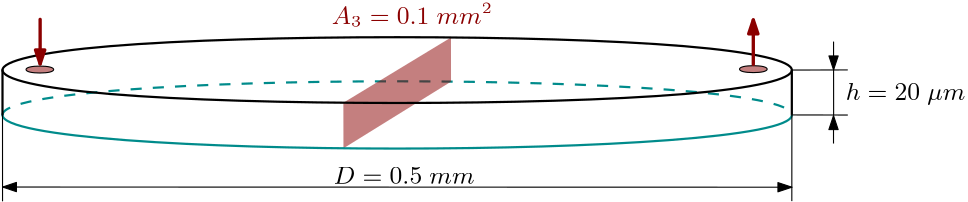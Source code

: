 <?xml version="1.0"?>
<!DOCTYPE ipe SYSTEM "ipe.dtd">
<ipe version="70218" creator="Ipe 7.2.30">
<info created="D:20250310144407" modified="D:20250310151545"/>
<ipestyle name="basic">
<symbol name="arrow/arc(spx)">
<path stroke="sym-stroke" fill="sym-stroke" pen="sym-pen">
0 0 m
-1 0.333 l
-1 -0.333 l
h
</path>
</symbol>
<symbol name="arrow/farc(spx)">
<path stroke="sym-stroke" fill="white" pen="sym-pen">
0 0 m
-1 0.333 l
-1 -0.333 l
h
</path>
</symbol>
<symbol name="arrow/ptarc(spx)">
<path stroke="sym-stroke" fill="sym-stroke" pen="sym-pen">
0 0 m
-1 0.333 l
-0.8 0 l
-1 -0.333 l
h
</path>
</symbol>
<symbol name="arrow/fptarc(spx)">
<path stroke="sym-stroke" fill="white" pen="sym-pen">
0 0 m
-1 0.333 l
-0.8 0 l
-1 -0.333 l
h
</path>
</symbol>
<symbol name="mark/circle(sx)" transformations="translations">
<path fill="sym-stroke">
0.6 0 0 0.6 0 0 e
0.4 0 0 0.4 0 0 e
</path>
</symbol>
<symbol name="mark/disk(sx)" transformations="translations">
<path fill="sym-stroke">
0.6 0 0 0.6 0 0 e
</path>
</symbol>
<symbol name="mark/fdisk(sfx)" transformations="translations">
<group>
<path fill="sym-fill">
0.5 0 0 0.5 0 0 e
</path>
<path fill="sym-stroke" fillrule="eofill">
0.6 0 0 0.6 0 0 e
0.4 0 0 0.4 0 0 e
</path>
</group>
</symbol>
<symbol name="mark/box(sx)" transformations="translations">
<path fill="sym-stroke" fillrule="eofill">
-0.6 -0.6 m
0.6 -0.6 l
0.6 0.6 l
-0.6 0.6 l
h
-0.4 -0.4 m
0.4 -0.4 l
0.4 0.4 l
-0.4 0.4 l
h
</path>
</symbol>
<symbol name="mark/square(sx)" transformations="translations">
<path fill="sym-stroke">
-0.6 -0.6 m
0.6 -0.6 l
0.6 0.6 l
-0.6 0.6 l
h
</path>
</symbol>
<symbol name="mark/fsquare(sfx)" transformations="translations">
<group>
<path fill="sym-fill">
-0.5 -0.5 m
0.5 -0.5 l
0.5 0.5 l
-0.5 0.5 l
h
</path>
<path fill="sym-stroke" fillrule="eofill">
-0.6 -0.6 m
0.6 -0.6 l
0.6 0.6 l
-0.6 0.6 l
h
-0.4 -0.4 m
0.4 -0.4 l
0.4 0.4 l
-0.4 0.4 l
h
</path>
</group>
</symbol>
<symbol name="mark/cross(sx)" transformations="translations">
<group>
<path fill="sym-stroke">
-0.43 -0.57 m
0.57 0.43 l
0.43 0.57 l
-0.57 -0.43 l
h
</path>
<path fill="sym-stroke">
-0.43 0.57 m
0.57 -0.43 l
0.43 -0.57 l
-0.57 0.43 l
h
</path>
</group>
</symbol>
<symbol name="arrow/fnormal(spx)">
<path stroke="sym-stroke" fill="white" pen="sym-pen">
0 0 m
-1 0.333 l
-1 -0.333 l
h
</path>
</symbol>
<symbol name="arrow/pointed(spx)">
<path stroke="sym-stroke" fill="sym-stroke" pen="sym-pen">
0 0 m
-1 0.333 l
-0.8 0 l
-1 -0.333 l
h
</path>
</symbol>
<symbol name="arrow/fpointed(spx)">
<path stroke="sym-stroke" fill="white" pen="sym-pen">
0 0 m
-1 0.333 l
-0.8 0 l
-1 -0.333 l
h
</path>
</symbol>
<symbol name="arrow/linear(spx)">
<path stroke="sym-stroke" pen="sym-pen">
-1 0.333 m
0 0 l
-1 -0.333 l
</path>
</symbol>
<symbol name="arrow/fdouble(spx)">
<path stroke="sym-stroke" fill="white" pen="sym-pen">
0 0 m
-1 0.333 l
-1 -0.333 l
h
-1 0 m
-2 0.333 l
-2 -0.333 l
h
</path>
</symbol>
<symbol name="arrow/double(spx)">
<path stroke="sym-stroke" fill="sym-stroke" pen="sym-pen">
0 0 m
-1 0.333 l
-1 -0.333 l
h
-1 0 m
-2 0.333 l
-2 -0.333 l
h
</path>
</symbol>
<symbol name="arrow/mid-normal(spx)">
<path stroke="sym-stroke" fill="sym-stroke" pen="sym-pen">
0.5 0 m
-0.5 0.333 l
-0.5 -0.333 l
h
</path>
</symbol>
<symbol name="arrow/mid-fnormal(spx)">
<path stroke="sym-stroke" fill="white" pen="sym-pen">
0.5 0 m
-0.5 0.333 l
-0.5 -0.333 l
h
</path>
</symbol>
<symbol name="arrow/mid-pointed(spx)">
<path stroke="sym-stroke" fill="sym-stroke" pen="sym-pen">
0.5 0 m
-0.5 0.333 l
-0.3 0 l
-0.5 -0.333 l
h
</path>
</symbol>
<symbol name="arrow/mid-fpointed(spx)">
<path stroke="sym-stroke" fill="white" pen="sym-pen">
0.5 0 m
-0.5 0.333 l
-0.3 0 l
-0.5 -0.333 l
h
</path>
</symbol>
<symbol name="arrow/mid-double(spx)">
<path stroke="sym-stroke" fill="sym-stroke" pen="sym-pen">
1 0 m
0 0.333 l
0 -0.333 l
h
0 0 m
-1 0.333 l
-1 -0.333 l
h
</path>
</symbol>
<symbol name="arrow/mid-fdouble(spx)">
<path stroke="sym-stroke" fill="white" pen="sym-pen">
1 0 m
0 0.333 l
0 -0.333 l
h
0 0 m
-1 0.333 l
-1 -0.333 l
h
</path>
</symbol>
<anglesize name="22.5 deg" value="22.5"/>
<anglesize name="30 deg" value="30"/>
<anglesize name="45 deg" value="45"/>
<anglesize name="60 deg" value="60"/>
<anglesize name="90 deg" value="90"/>
<arrowsize name="large" value="10"/>
<arrowsize name="small" value="5"/>
<arrowsize name="tiny" value="3"/>
<color name="blue" value="0 0 1"/>
<color name="brown" value="0.647 0.165 0.165"/>
<color name="darkblue" value="0 0 0.545"/>
<color name="darkcyan" value="0 0.545 0.545"/>
<color name="darkgray" value="0.663"/>
<color name="darkgreen" value="0 0.392 0"/>
<color name="darkmagenta" value="0.545 0 0.545"/>
<color name="darkorange" value="1 0.549 0"/>
<color name="darkred" value="0.545 0 0"/>
<color name="gold" value="1 0.843 0"/>
<color name="gray" value="0.745"/>
<color name="green" value="0 1 0"/>
<color name="lightblue" value="0.678 0.847 0.902"/>
<color name="lightcyan" value="0.878 1 1"/>
<color name="lightgray" value="0.827"/>
<color name="lightgreen" value="0.565 0.933 0.565"/>
<color name="lightyellow" value="1 1 0.878"/>
<color name="navy" value="0 0 0.502"/>
<color name="orange" value="1 0.647 0"/>
<color name="pink" value="1 0.753 0.796"/>
<color name="purple" value="0.627 0.125 0.941"/>
<color name="red" value="1 0 0"/>
<color name="seagreen" value="0.18 0.545 0.341"/>
<color name="turquoise" value="0.251 0.878 0.816"/>
<color name="violet" value="0.933 0.51 0.933"/>
<color name="yellow" value="1 1 0"/>
<dashstyle name="dash dot dotted" value="[4 2 1 2 1 2] 0"/>
<dashstyle name="dash dotted" value="[4 2 1 2] 0"/>
<dashstyle name="dashed" value="[4] 0"/>
<dashstyle name="dotted" value="[1 3] 0"/>
<gridsize name="10 pts (~3.5 mm)" value="10"/>
<gridsize name="14 pts (~5 mm)" value="14"/>
<gridsize name="16 pts (~6 mm)" value="16"/>
<gridsize name="20 pts (~7 mm)" value="20"/>
<gridsize name="28 pts (~10 mm)" value="28"/>
<gridsize name="32 pts (~12 mm)" value="32"/>
<gridsize name="4 pts" value="4"/>
<gridsize name="56 pts (~20 mm)" value="56"/>
<gridsize name="8 pts (~3 mm)" value="8"/>
<opacity name="10%" value="0.1"/>
<opacity name="30%" value="0.3"/>
<opacity name="50%" value="0.5"/>
<opacity name="75%" value="0.75"/>
<pen name="fat" value="1.2"/>
<pen name="heavier" value="0.8"/>
<pen name="ultrafat" value="2"/>
<symbolsize name="large" value="5"/>
<symbolsize name="small" value="2"/>
<symbolsize name="tiny" value="1.1"/>
<textsize name="Huge" value="\Huge"/>
<textsize name="LARGE" value="\LARGE"/>
<textsize name="Large" value="\Large"/>
<textsize name="footnote" value="\footnotesize"/>
<textsize name="huge" value="\huge"/>
<textsize name="large" value="\large"/>
<textsize name="script" value="\scriptsize"/>
<textsize name="small" value="\small"/>
<textsize name="tiny" value="\tiny"/>
<textstyle name="center" begin="\begin{center}" end="\end{center}"/>
<textstyle name="item" begin="\begin{itemize}\item{}" end="\end{itemize}"/>
<textstyle name="itemize" begin="\begin{itemize}" end="\end{itemize}"/>
<tiling name="falling" angle="-60" step="4" width="1"/>
<tiling name="rising" angle="30" step="4" width="1"/>
</ipestyle>
<page>
<layer name="alpha"/>
<view layers="alpha" active="alpha"/>
<path layer="alpha" matrix="0.807267 0 0 0.807267 24.4878 86.8707" stroke="darkcyan" dash="dashed" pen="heavier">
128 352 m
128 372
480 372
480 352 c
</path>
<path matrix="0.807267 0 0 0.807267 24.4878 86.8707" fill="darkred" opacity="50%" stroke-opacity="opaque">
328.002 386.555 m
280.008 357.445 l
280.048 337.124 l
328.048 366.875 l
328.019 366.875 l
h
</path>
<path matrix="0.807267 0 0 0.807267 24.4878 12.6022" stroke="black" pen="heavier">
112 480
496 480
496 448
112 448 u
</path>
<path matrix="0.807267 0 0 0.807267 24.4878 86.8707" stroke="black" pen="heavier" cap="1" join="1">
128 352 m
128 372 l
</path>
<path matrix="0.807267 0 0 0.807267 24.4878 86.8707" stroke="black" pen="heavier">
480 352 m
480 372 l
</path>
<path matrix="0.807267 0 0 0.807267 24.4878 86.8707" stroke="darkcyan" pen="heavier">
128 352 m
128 332
480 332
480 352 c
</path>
<path matrix="1.25188 0 0 1.25188 -108.807 -85.6385" stroke="black" opacity="50%" stroke-opacity="opaque">
416.014 364.786 m
416 340 l
</path>
<path matrix="1.25188 0 0 1.25188 -108.807 -85.6385" stroke="black" cap="1" opacity="50%" stroke-opacity="opaque">
189.017 364.742 m
189.027 340.075 l
</path>
<path matrix="1.25188 0 0 1.25188 -108.807 -85.6385" stroke="black" cap="1" arrow="normal/small" rarrow="normal/small" opacity="50%" stroke-opacity="opaque">
189.025 344.05 m
416.002 344.004 l
</path>
<path matrix="1.25188 0 0 1.25188 -108.807 -85.6385" stroke="black" cap="1">
416.001 377.693 m
431.967 377.73 l
</path>
<path matrix="1.25188 0 0 1.25188 -108.807 -85.6385" stroke="black" cap="1">
416.014 364.786 m
431.983 364.76 l
</path>
<path matrix="1.25188 0 0 1.25188 -108.807 -85.6385" stroke="black" cap="1">
428.007 377.721 m
428.021 364.766 l
</path>
<path matrix="1.25188 0 0 1.25188 -118.838 -84.9326" stroke="black" rarrow="normal/small">
436 364 m
436 356 l
436 356 l
</path>
<path matrix="1.25188 0 0 1.25188 -123.828 -73.4237" stroke="black" cap="1" rarrow="normal/small">
440 368 m
440 376 l
</path>
<path matrix="0.678926 0 0 0.678926 -5.38331 106.297" stroke="black" fill="darkred" cap="1" fillrule="wind" opacity="50%" stroke-opacity="opaque">
208 416
224 416
224 412
208 412 u
</path>
<path matrix="0.678926 0 0 0.678926 251.476 106.439" stroke="black" fill="darkred" cap="1" opacity="50%" stroke-opacity="opaque">
208 416
224 416
224 412
208 412 u
</path>
<text matrix="1 0 0 1 -35.4698 19.2886" transformations="translations" pos="282.477 326.996" stroke="black" type="label" width="50.715" height="6.127" depth="0" valign="baseline" size="small" style="math">D = 0.5\;mm</text>
<text matrix="1 0 0 1 -36.0994 76.7438" transformations="translations" pos="282.477 326.996" stroke="darkred" type="label" width="58.072" height="7.667" depth="0.99" valign="baseline" size="small" style="math">A_3 = 0.1\;mm^2</text>
<text matrix="1 0 0 1 148.871 49.3815" transformations="translations" pos="282.477 326.996" stroke="black" type="label" width="43.043" height="6.23" depth="1.74" valign="baseline" size="small" style="math">h = 20\;\mu m</text>
<path matrix="1 0 0 1 -2.6339 -10.5762" stroke="darkred" pen="fat" cap="1" arrow="normal/small">
144 416 m
144 400 l
</path>
<path matrix="1 0 0 1 254.108 -10.7764" stroke="darkred" pen="fat" cap="1" rarrow="normal/small">
144 416 m
144 400 l
</path>
</page>
</ipe>
